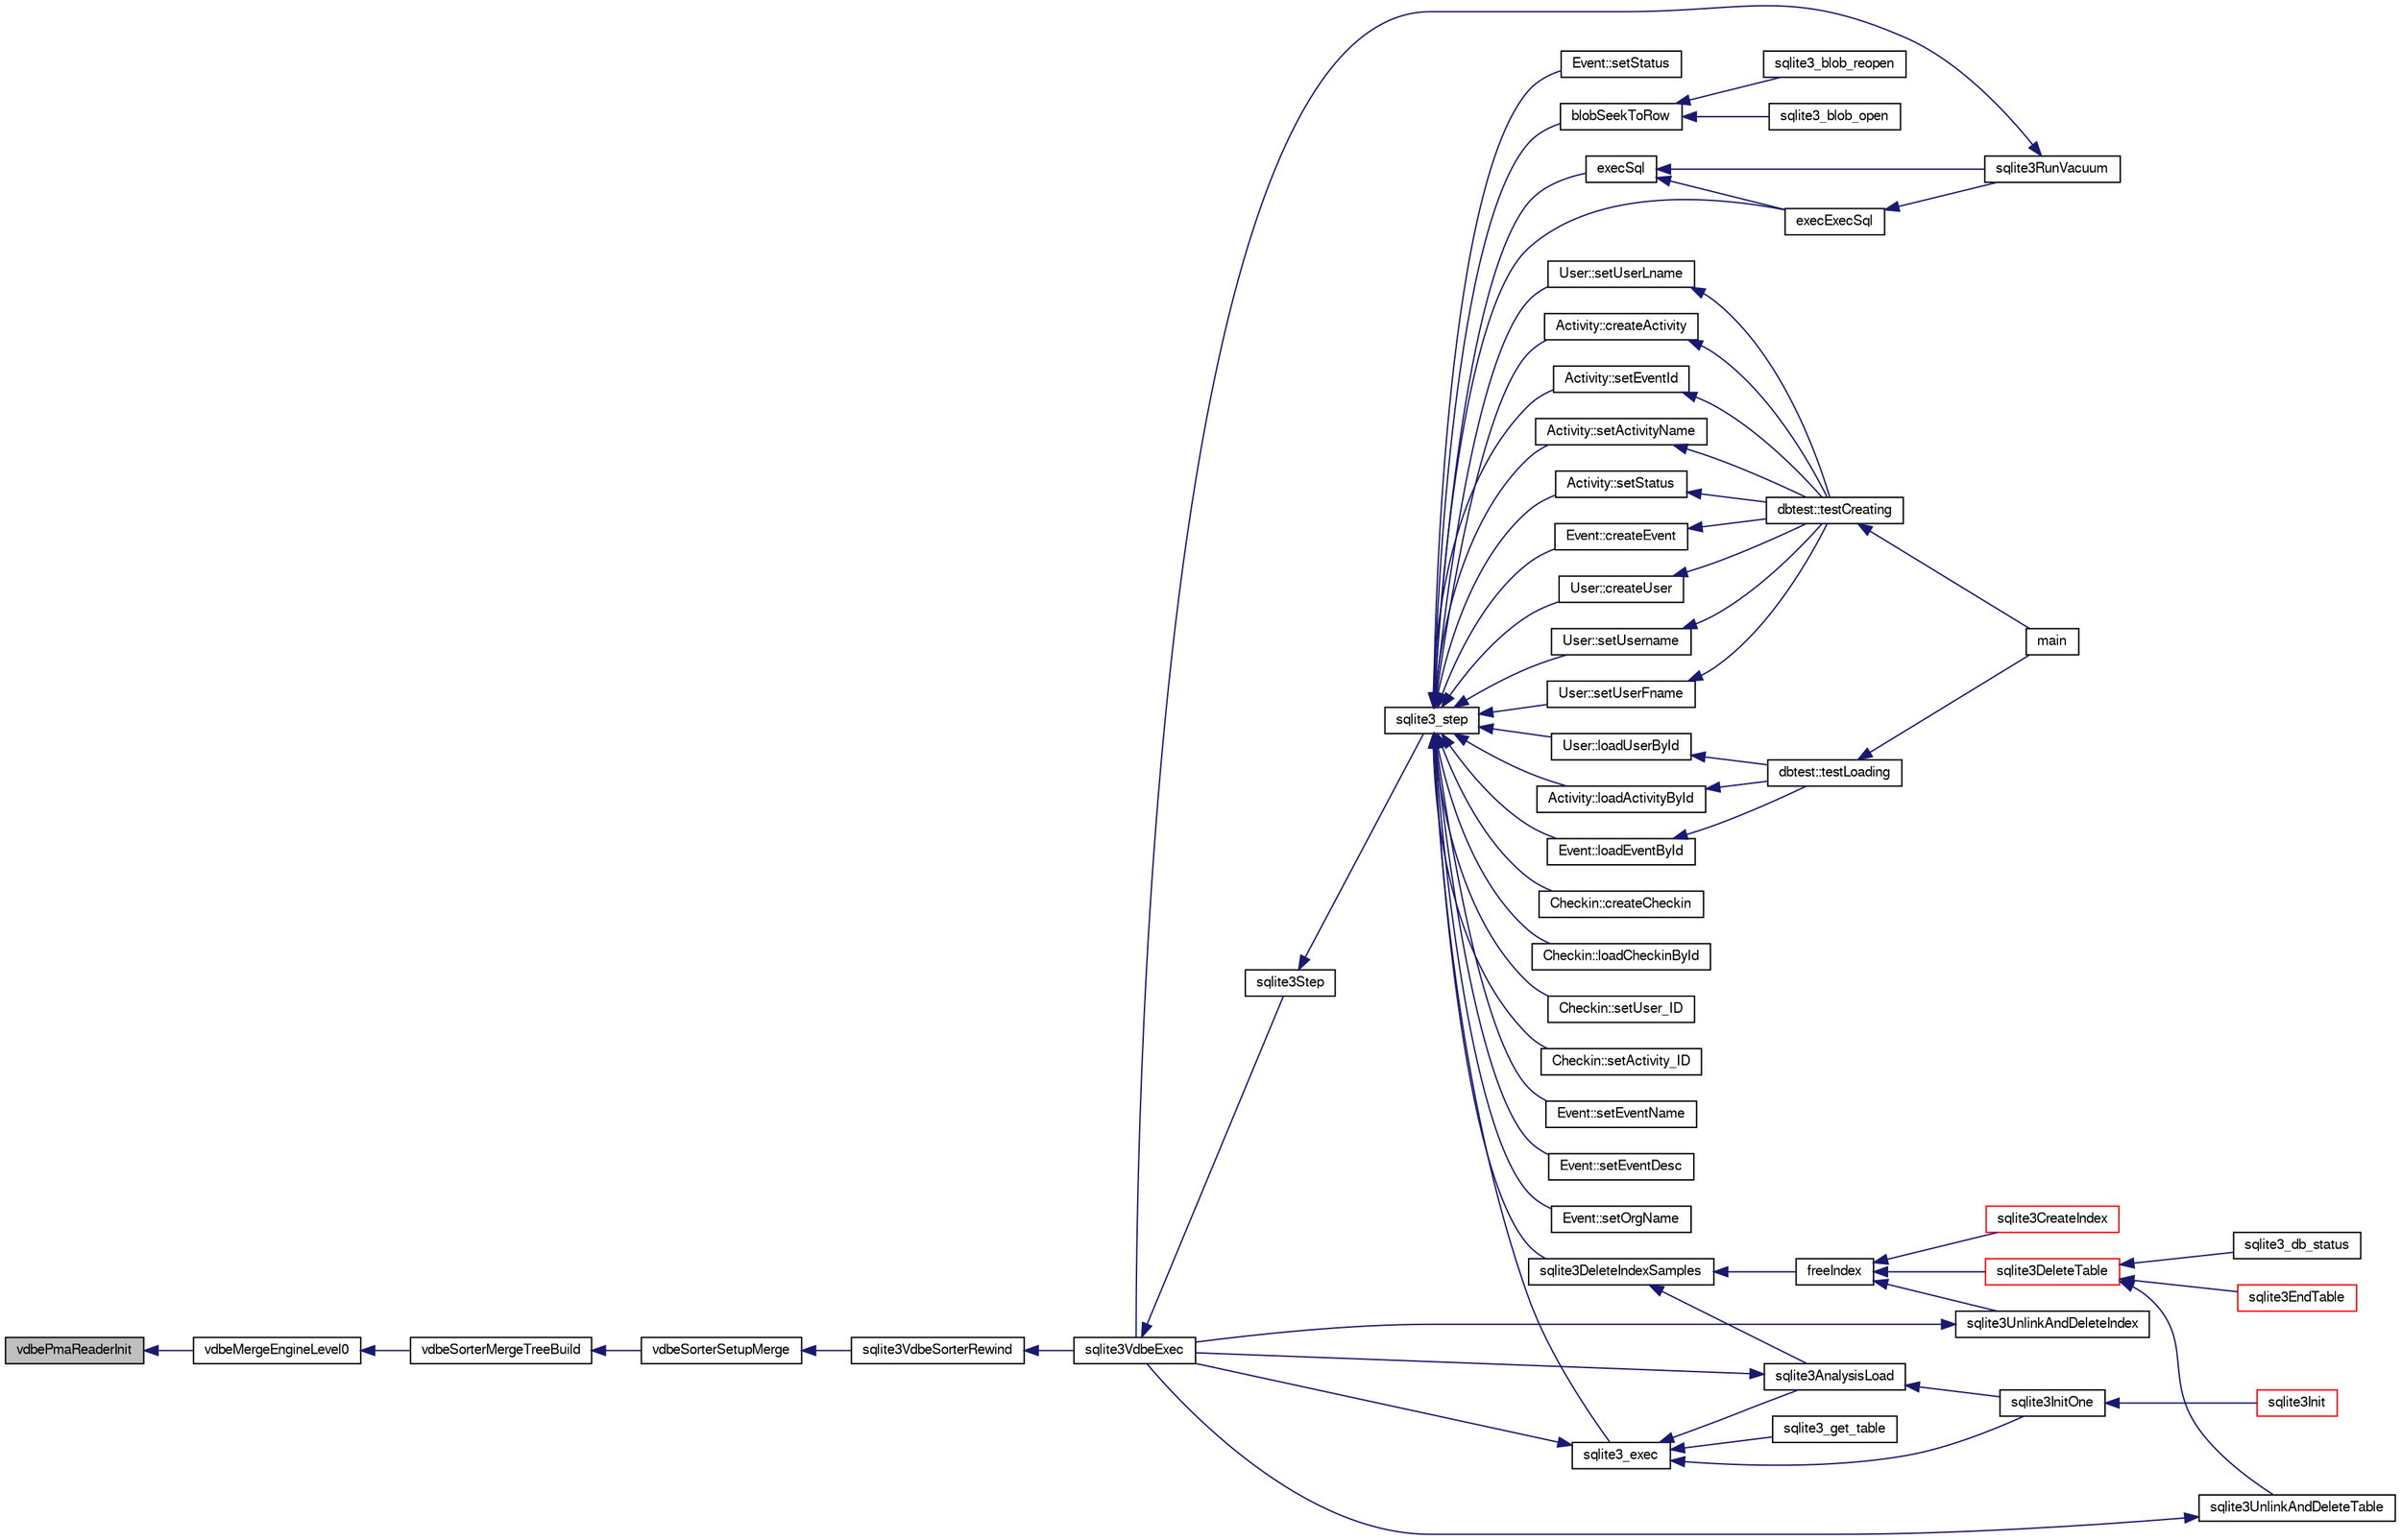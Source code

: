 digraph "vdbePmaReaderInit"
{
  edge [fontname="FreeSans",fontsize="10",labelfontname="FreeSans",labelfontsize="10"];
  node [fontname="FreeSans",fontsize="10",shape=record];
  rankdir="LR";
  Node872776 [label="vdbePmaReaderInit",height=0.2,width=0.4,color="black", fillcolor="grey75", style="filled", fontcolor="black"];
  Node872776 -> Node872777 [dir="back",color="midnightblue",fontsize="10",style="solid",fontname="FreeSans"];
  Node872777 [label="vdbeMergeEngineLevel0",height=0.2,width=0.4,color="black", fillcolor="white", style="filled",URL="$sqlite3_8c.html#a5b84168cf5b5c64218810fbc3182b95f"];
  Node872777 -> Node872778 [dir="back",color="midnightblue",fontsize="10",style="solid",fontname="FreeSans"];
  Node872778 [label="vdbeSorterMergeTreeBuild",height=0.2,width=0.4,color="black", fillcolor="white", style="filled",URL="$sqlite3_8c.html#a7af2bdcef74d6ae7b6c04a2a7d171f33"];
  Node872778 -> Node872779 [dir="back",color="midnightblue",fontsize="10",style="solid",fontname="FreeSans"];
  Node872779 [label="vdbeSorterSetupMerge",height=0.2,width=0.4,color="black", fillcolor="white", style="filled",URL="$sqlite3_8c.html#a82088507aafeedcc04af031f7ea0bbd8"];
  Node872779 -> Node872780 [dir="back",color="midnightblue",fontsize="10",style="solid",fontname="FreeSans"];
  Node872780 [label="sqlite3VdbeSorterRewind",height=0.2,width=0.4,color="black", fillcolor="white", style="filled",URL="$sqlite3_8c.html#a31677d178ebf96ee6034a05660e1f4bf"];
  Node872780 -> Node872781 [dir="back",color="midnightblue",fontsize="10",style="solid",fontname="FreeSans"];
  Node872781 [label="sqlite3VdbeExec",height=0.2,width=0.4,color="black", fillcolor="white", style="filled",URL="$sqlite3_8c.html#a8ce40a614bdc56719c4d642b1e4dfb21"];
  Node872781 -> Node872782 [dir="back",color="midnightblue",fontsize="10",style="solid",fontname="FreeSans"];
  Node872782 [label="sqlite3Step",height=0.2,width=0.4,color="black", fillcolor="white", style="filled",URL="$sqlite3_8c.html#a3f2872e873e2758a4beedad1d5113554"];
  Node872782 -> Node872783 [dir="back",color="midnightblue",fontsize="10",style="solid",fontname="FreeSans"];
  Node872783 [label="sqlite3_step",height=0.2,width=0.4,color="black", fillcolor="white", style="filled",URL="$sqlite3_8h.html#ac1e491ce36b7471eb28387f7d3c74334"];
  Node872783 -> Node872784 [dir="back",color="midnightblue",fontsize="10",style="solid",fontname="FreeSans"];
  Node872784 [label="Activity::createActivity",height=0.2,width=0.4,color="black", fillcolor="white", style="filled",URL="$classActivity.html#a813cc5e52c14ab49b39014c134e3425b"];
  Node872784 -> Node872785 [dir="back",color="midnightblue",fontsize="10",style="solid",fontname="FreeSans"];
  Node872785 [label="dbtest::testCreating",height=0.2,width=0.4,color="black", fillcolor="white", style="filled",URL="$classdbtest.html#a8193e88a7df657069c8a6bd09c8243b7"];
  Node872785 -> Node872786 [dir="back",color="midnightblue",fontsize="10",style="solid",fontname="FreeSans"];
  Node872786 [label="main",height=0.2,width=0.4,color="black", fillcolor="white", style="filled",URL="$test_8cpp.html#ae66f6b31b5ad750f1fe042a706a4e3d4"];
  Node872783 -> Node872787 [dir="back",color="midnightblue",fontsize="10",style="solid",fontname="FreeSans"];
  Node872787 [label="Activity::loadActivityById",height=0.2,width=0.4,color="black", fillcolor="white", style="filled",URL="$classActivity.html#abe4ffb4f08a47212ebf9013259d9e7fd"];
  Node872787 -> Node872788 [dir="back",color="midnightblue",fontsize="10",style="solid",fontname="FreeSans"];
  Node872788 [label="dbtest::testLoading",height=0.2,width=0.4,color="black", fillcolor="white", style="filled",URL="$classdbtest.html#a6f98d82a2c8e2b9040848763504ddae1"];
  Node872788 -> Node872786 [dir="back",color="midnightblue",fontsize="10",style="solid",fontname="FreeSans"];
  Node872783 -> Node872789 [dir="back",color="midnightblue",fontsize="10",style="solid",fontname="FreeSans"];
  Node872789 [label="Activity::setEventId",height=0.2,width=0.4,color="black", fillcolor="white", style="filled",URL="$classActivity.html#adb1d0fd0d08f473e068f0a4086bfa9ca"];
  Node872789 -> Node872785 [dir="back",color="midnightblue",fontsize="10",style="solid",fontname="FreeSans"];
  Node872783 -> Node872790 [dir="back",color="midnightblue",fontsize="10",style="solid",fontname="FreeSans"];
  Node872790 [label="Activity::setActivityName",height=0.2,width=0.4,color="black", fillcolor="white", style="filled",URL="$classActivity.html#a62dc3737b33915a36086f9dd26d16a81"];
  Node872790 -> Node872785 [dir="back",color="midnightblue",fontsize="10",style="solid",fontname="FreeSans"];
  Node872783 -> Node872791 [dir="back",color="midnightblue",fontsize="10",style="solid",fontname="FreeSans"];
  Node872791 [label="Activity::setStatus",height=0.2,width=0.4,color="black", fillcolor="white", style="filled",URL="$classActivity.html#af618135a7738f4d2a7ee147a8ef912ea"];
  Node872791 -> Node872785 [dir="back",color="midnightblue",fontsize="10",style="solid",fontname="FreeSans"];
  Node872783 -> Node872792 [dir="back",color="midnightblue",fontsize="10",style="solid",fontname="FreeSans"];
  Node872792 [label="Checkin::createCheckin",height=0.2,width=0.4,color="black", fillcolor="white", style="filled",URL="$classCheckin.html#a4e40acdf7fff0e607f6de4f24f3a163c"];
  Node872783 -> Node872793 [dir="back",color="midnightblue",fontsize="10",style="solid",fontname="FreeSans"];
  Node872793 [label="Checkin::loadCheckinById",height=0.2,width=0.4,color="black", fillcolor="white", style="filled",URL="$classCheckin.html#a3461f70ea6c68475225f2a07f78a21e0"];
  Node872783 -> Node872794 [dir="back",color="midnightblue",fontsize="10",style="solid",fontname="FreeSans"];
  Node872794 [label="Checkin::setUser_ID",height=0.2,width=0.4,color="black", fillcolor="white", style="filled",URL="$classCheckin.html#a76ab640f4f912876dbebf183db5359c6"];
  Node872783 -> Node872795 [dir="back",color="midnightblue",fontsize="10",style="solid",fontname="FreeSans"];
  Node872795 [label="Checkin::setActivity_ID",height=0.2,width=0.4,color="black", fillcolor="white", style="filled",URL="$classCheckin.html#ab2ff3ec2604ec73a42af25874a00b232"];
  Node872783 -> Node872796 [dir="back",color="midnightblue",fontsize="10",style="solid",fontname="FreeSans"];
  Node872796 [label="Event::createEvent",height=0.2,width=0.4,color="black", fillcolor="white", style="filled",URL="$classEvent.html#a77adb9f4a46ffb32c2d931f0691f5903"];
  Node872796 -> Node872785 [dir="back",color="midnightblue",fontsize="10",style="solid",fontname="FreeSans"];
  Node872783 -> Node872797 [dir="back",color="midnightblue",fontsize="10",style="solid",fontname="FreeSans"];
  Node872797 [label="Event::loadEventById",height=0.2,width=0.4,color="black", fillcolor="white", style="filled",URL="$classEvent.html#afa66cea33f722dbeecb69cc98fdea055"];
  Node872797 -> Node872788 [dir="back",color="midnightblue",fontsize="10",style="solid",fontname="FreeSans"];
  Node872783 -> Node872798 [dir="back",color="midnightblue",fontsize="10",style="solid",fontname="FreeSans"];
  Node872798 [label="Event::setEventName",height=0.2,width=0.4,color="black", fillcolor="white", style="filled",URL="$classEvent.html#a10596b6ca077df05184e30d62b08729d"];
  Node872783 -> Node872799 [dir="back",color="midnightblue",fontsize="10",style="solid",fontname="FreeSans"];
  Node872799 [label="Event::setEventDesc",height=0.2,width=0.4,color="black", fillcolor="white", style="filled",URL="$classEvent.html#ae36b8377dcae792f1c5c4726024c981b"];
  Node872783 -> Node872800 [dir="back",color="midnightblue",fontsize="10",style="solid",fontname="FreeSans"];
  Node872800 [label="Event::setOrgName",height=0.2,width=0.4,color="black", fillcolor="white", style="filled",URL="$classEvent.html#a19aac0f776bd764563a54977656cf680"];
  Node872783 -> Node872801 [dir="back",color="midnightblue",fontsize="10",style="solid",fontname="FreeSans"];
  Node872801 [label="Event::setStatus",height=0.2,width=0.4,color="black", fillcolor="white", style="filled",URL="$classEvent.html#ab0a6b9285af0f4172eb841e2b80f8972"];
  Node872783 -> Node872802 [dir="back",color="midnightblue",fontsize="10",style="solid",fontname="FreeSans"];
  Node872802 [label="blobSeekToRow",height=0.2,width=0.4,color="black", fillcolor="white", style="filled",URL="$sqlite3_8c.html#afff57e13332b98c8a44a7cebe38962ab"];
  Node872802 -> Node872803 [dir="back",color="midnightblue",fontsize="10",style="solid",fontname="FreeSans"];
  Node872803 [label="sqlite3_blob_open",height=0.2,width=0.4,color="black", fillcolor="white", style="filled",URL="$sqlite3_8h.html#adb8ad839a5bdd62a43785132bc7dd518"];
  Node872802 -> Node872804 [dir="back",color="midnightblue",fontsize="10",style="solid",fontname="FreeSans"];
  Node872804 [label="sqlite3_blob_reopen",height=0.2,width=0.4,color="black", fillcolor="white", style="filled",URL="$sqlite3_8h.html#abc77c24fdc0150138490359a94360f7e"];
  Node872783 -> Node872805 [dir="back",color="midnightblue",fontsize="10",style="solid",fontname="FreeSans"];
  Node872805 [label="sqlite3DeleteIndexSamples",height=0.2,width=0.4,color="black", fillcolor="white", style="filled",URL="$sqlite3_8c.html#aaeda0302fbf61397ec009f65bed047ef"];
  Node872805 -> Node872806 [dir="back",color="midnightblue",fontsize="10",style="solid",fontname="FreeSans"];
  Node872806 [label="sqlite3AnalysisLoad",height=0.2,width=0.4,color="black", fillcolor="white", style="filled",URL="$sqlite3_8c.html#a48a2301c27e1d3d68708b9b8761b5a01"];
  Node872806 -> Node872781 [dir="back",color="midnightblue",fontsize="10",style="solid",fontname="FreeSans"];
  Node872806 -> Node872807 [dir="back",color="midnightblue",fontsize="10",style="solid",fontname="FreeSans"];
  Node872807 [label="sqlite3InitOne",height=0.2,width=0.4,color="black", fillcolor="white", style="filled",URL="$sqlite3_8c.html#ac4318b25df65269906b0379251fe9b85"];
  Node872807 -> Node872808 [dir="back",color="midnightblue",fontsize="10",style="solid",fontname="FreeSans"];
  Node872808 [label="sqlite3Init",height=0.2,width=0.4,color="red", fillcolor="white", style="filled",URL="$sqlite3_8c.html#aed74e3dc765631a833f522f425ff5a48"];
  Node872805 -> Node872908 [dir="back",color="midnightblue",fontsize="10",style="solid",fontname="FreeSans"];
  Node872908 [label="freeIndex",height=0.2,width=0.4,color="black", fillcolor="white", style="filled",URL="$sqlite3_8c.html#a00907c99c18d5bcb9d0b38c077146c31"];
  Node872908 -> Node872909 [dir="back",color="midnightblue",fontsize="10",style="solid",fontname="FreeSans"];
  Node872909 [label="sqlite3UnlinkAndDeleteIndex",height=0.2,width=0.4,color="black", fillcolor="white", style="filled",URL="$sqlite3_8c.html#a889f2dcb438c56db37a6d61e9f25e244"];
  Node872909 -> Node872781 [dir="back",color="midnightblue",fontsize="10",style="solid",fontname="FreeSans"];
  Node872908 -> Node872910 [dir="back",color="midnightblue",fontsize="10",style="solid",fontname="FreeSans"];
  Node872910 [label="sqlite3DeleteTable",height=0.2,width=0.4,color="red", fillcolor="white", style="filled",URL="$sqlite3_8c.html#a7fd3d507375a381a3807f92735318973"];
  Node872910 -> Node872911 [dir="back",color="midnightblue",fontsize="10",style="solid",fontname="FreeSans"];
  Node872911 [label="sqlite3_db_status",height=0.2,width=0.4,color="black", fillcolor="white", style="filled",URL="$sqlite3_8h.html#ab64e8333313ee2e44116842711818940"];
  Node872910 -> Node872912 [dir="back",color="midnightblue",fontsize="10",style="solid",fontname="FreeSans"];
  Node872912 [label="sqlite3UnlinkAndDeleteTable",height=0.2,width=0.4,color="black", fillcolor="white", style="filled",URL="$sqlite3_8c.html#a9733677716a49de464f86fff164e9a1b"];
  Node872912 -> Node872781 [dir="back",color="midnightblue",fontsize="10",style="solid",fontname="FreeSans"];
  Node872910 -> Node872823 [dir="back",color="midnightblue",fontsize="10",style="solid",fontname="FreeSans"];
  Node872823 [label="sqlite3EndTable",height=0.2,width=0.4,color="red", fillcolor="white", style="filled",URL="$sqlite3_8c.html#a7b5f2c66c0f0b6f819d970ca389768b0"];
  Node872908 -> Node872820 [dir="back",color="midnightblue",fontsize="10",style="solid",fontname="FreeSans"];
  Node872820 [label="sqlite3CreateIndex",height=0.2,width=0.4,color="red", fillcolor="white", style="filled",URL="$sqlite3_8c.html#a8dbe5e590ab6c58a8c45f34f7c81e825"];
  Node872783 -> Node872974 [dir="back",color="midnightblue",fontsize="10",style="solid",fontname="FreeSans"];
  Node872974 [label="sqlite3_exec",height=0.2,width=0.4,color="black", fillcolor="white", style="filled",URL="$sqlite3_8h.html#a97487ec8150e0bcc8fa392ab8f0e24db"];
  Node872974 -> Node872781 [dir="back",color="midnightblue",fontsize="10",style="solid",fontname="FreeSans"];
  Node872974 -> Node872806 [dir="back",color="midnightblue",fontsize="10",style="solid",fontname="FreeSans"];
  Node872974 -> Node872807 [dir="back",color="midnightblue",fontsize="10",style="solid",fontname="FreeSans"];
  Node872974 -> Node872975 [dir="back",color="midnightblue",fontsize="10",style="solid",fontname="FreeSans"];
  Node872975 [label="sqlite3_get_table",height=0.2,width=0.4,color="black", fillcolor="white", style="filled",URL="$sqlite3_8h.html#a5effeac4e12df57beaa35c5be1f61579"];
  Node872783 -> Node872965 [dir="back",color="midnightblue",fontsize="10",style="solid",fontname="FreeSans"];
  Node872965 [label="execSql",height=0.2,width=0.4,color="black", fillcolor="white", style="filled",URL="$sqlite3_8c.html#a7d16651b98a110662f4c265eff0246cb"];
  Node872965 -> Node872966 [dir="back",color="midnightblue",fontsize="10",style="solid",fontname="FreeSans"];
  Node872966 [label="execExecSql",height=0.2,width=0.4,color="black", fillcolor="white", style="filled",URL="$sqlite3_8c.html#ac1be09a6c047f21133d16378d301e0d4"];
  Node872966 -> Node872967 [dir="back",color="midnightblue",fontsize="10",style="solid",fontname="FreeSans"];
  Node872967 [label="sqlite3RunVacuum",height=0.2,width=0.4,color="black", fillcolor="white", style="filled",URL="$sqlite3_8c.html#a5e83ddc7b3e7e8e79ad5d1fc92de1d2f"];
  Node872967 -> Node872781 [dir="back",color="midnightblue",fontsize="10",style="solid",fontname="FreeSans"];
  Node872965 -> Node872967 [dir="back",color="midnightblue",fontsize="10",style="solid",fontname="FreeSans"];
  Node872783 -> Node872966 [dir="back",color="midnightblue",fontsize="10",style="solid",fontname="FreeSans"];
  Node872783 -> Node872968 [dir="back",color="midnightblue",fontsize="10",style="solid",fontname="FreeSans"];
  Node872968 [label="User::createUser",height=0.2,width=0.4,color="black", fillcolor="white", style="filled",URL="$classUser.html#a22ed673939e8cc0a136130b809bba513"];
  Node872968 -> Node872785 [dir="back",color="midnightblue",fontsize="10",style="solid",fontname="FreeSans"];
  Node872783 -> Node872969 [dir="back",color="midnightblue",fontsize="10",style="solid",fontname="FreeSans"];
  Node872969 [label="User::loadUserById",height=0.2,width=0.4,color="black", fillcolor="white", style="filled",URL="$classUser.html#a863377665b7fb83c5547dcf9727f5092"];
  Node872969 -> Node872788 [dir="back",color="midnightblue",fontsize="10",style="solid",fontname="FreeSans"];
  Node872783 -> Node872970 [dir="back",color="midnightblue",fontsize="10",style="solid",fontname="FreeSans"];
  Node872970 [label="User::setUsername",height=0.2,width=0.4,color="black", fillcolor="white", style="filled",URL="$classUser.html#aa0497022a136cb78de785b0a39ae60b1"];
  Node872970 -> Node872785 [dir="back",color="midnightblue",fontsize="10",style="solid",fontname="FreeSans"];
  Node872783 -> Node872971 [dir="back",color="midnightblue",fontsize="10",style="solid",fontname="FreeSans"];
  Node872971 [label="User::setUserFname",height=0.2,width=0.4,color="black", fillcolor="white", style="filled",URL="$classUser.html#a72657eb55cd0ca437b4841a43f19912f"];
  Node872971 -> Node872785 [dir="back",color="midnightblue",fontsize="10",style="solid",fontname="FreeSans"];
  Node872783 -> Node872972 [dir="back",color="midnightblue",fontsize="10",style="solid",fontname="FreeSans"];
  Node872972 [label="User::setUserLname",height=0.2,width=0.4,color="black", fillcolor="white", style="filled",URL="$classUser.html#aa25973387e5afe1aa6f60dd6545e33b5"];
  Node872972 -> Node872785 [dir="back",color="midnightblue",fontsize="10",style="solid",fontname="FreeSans"];
}
